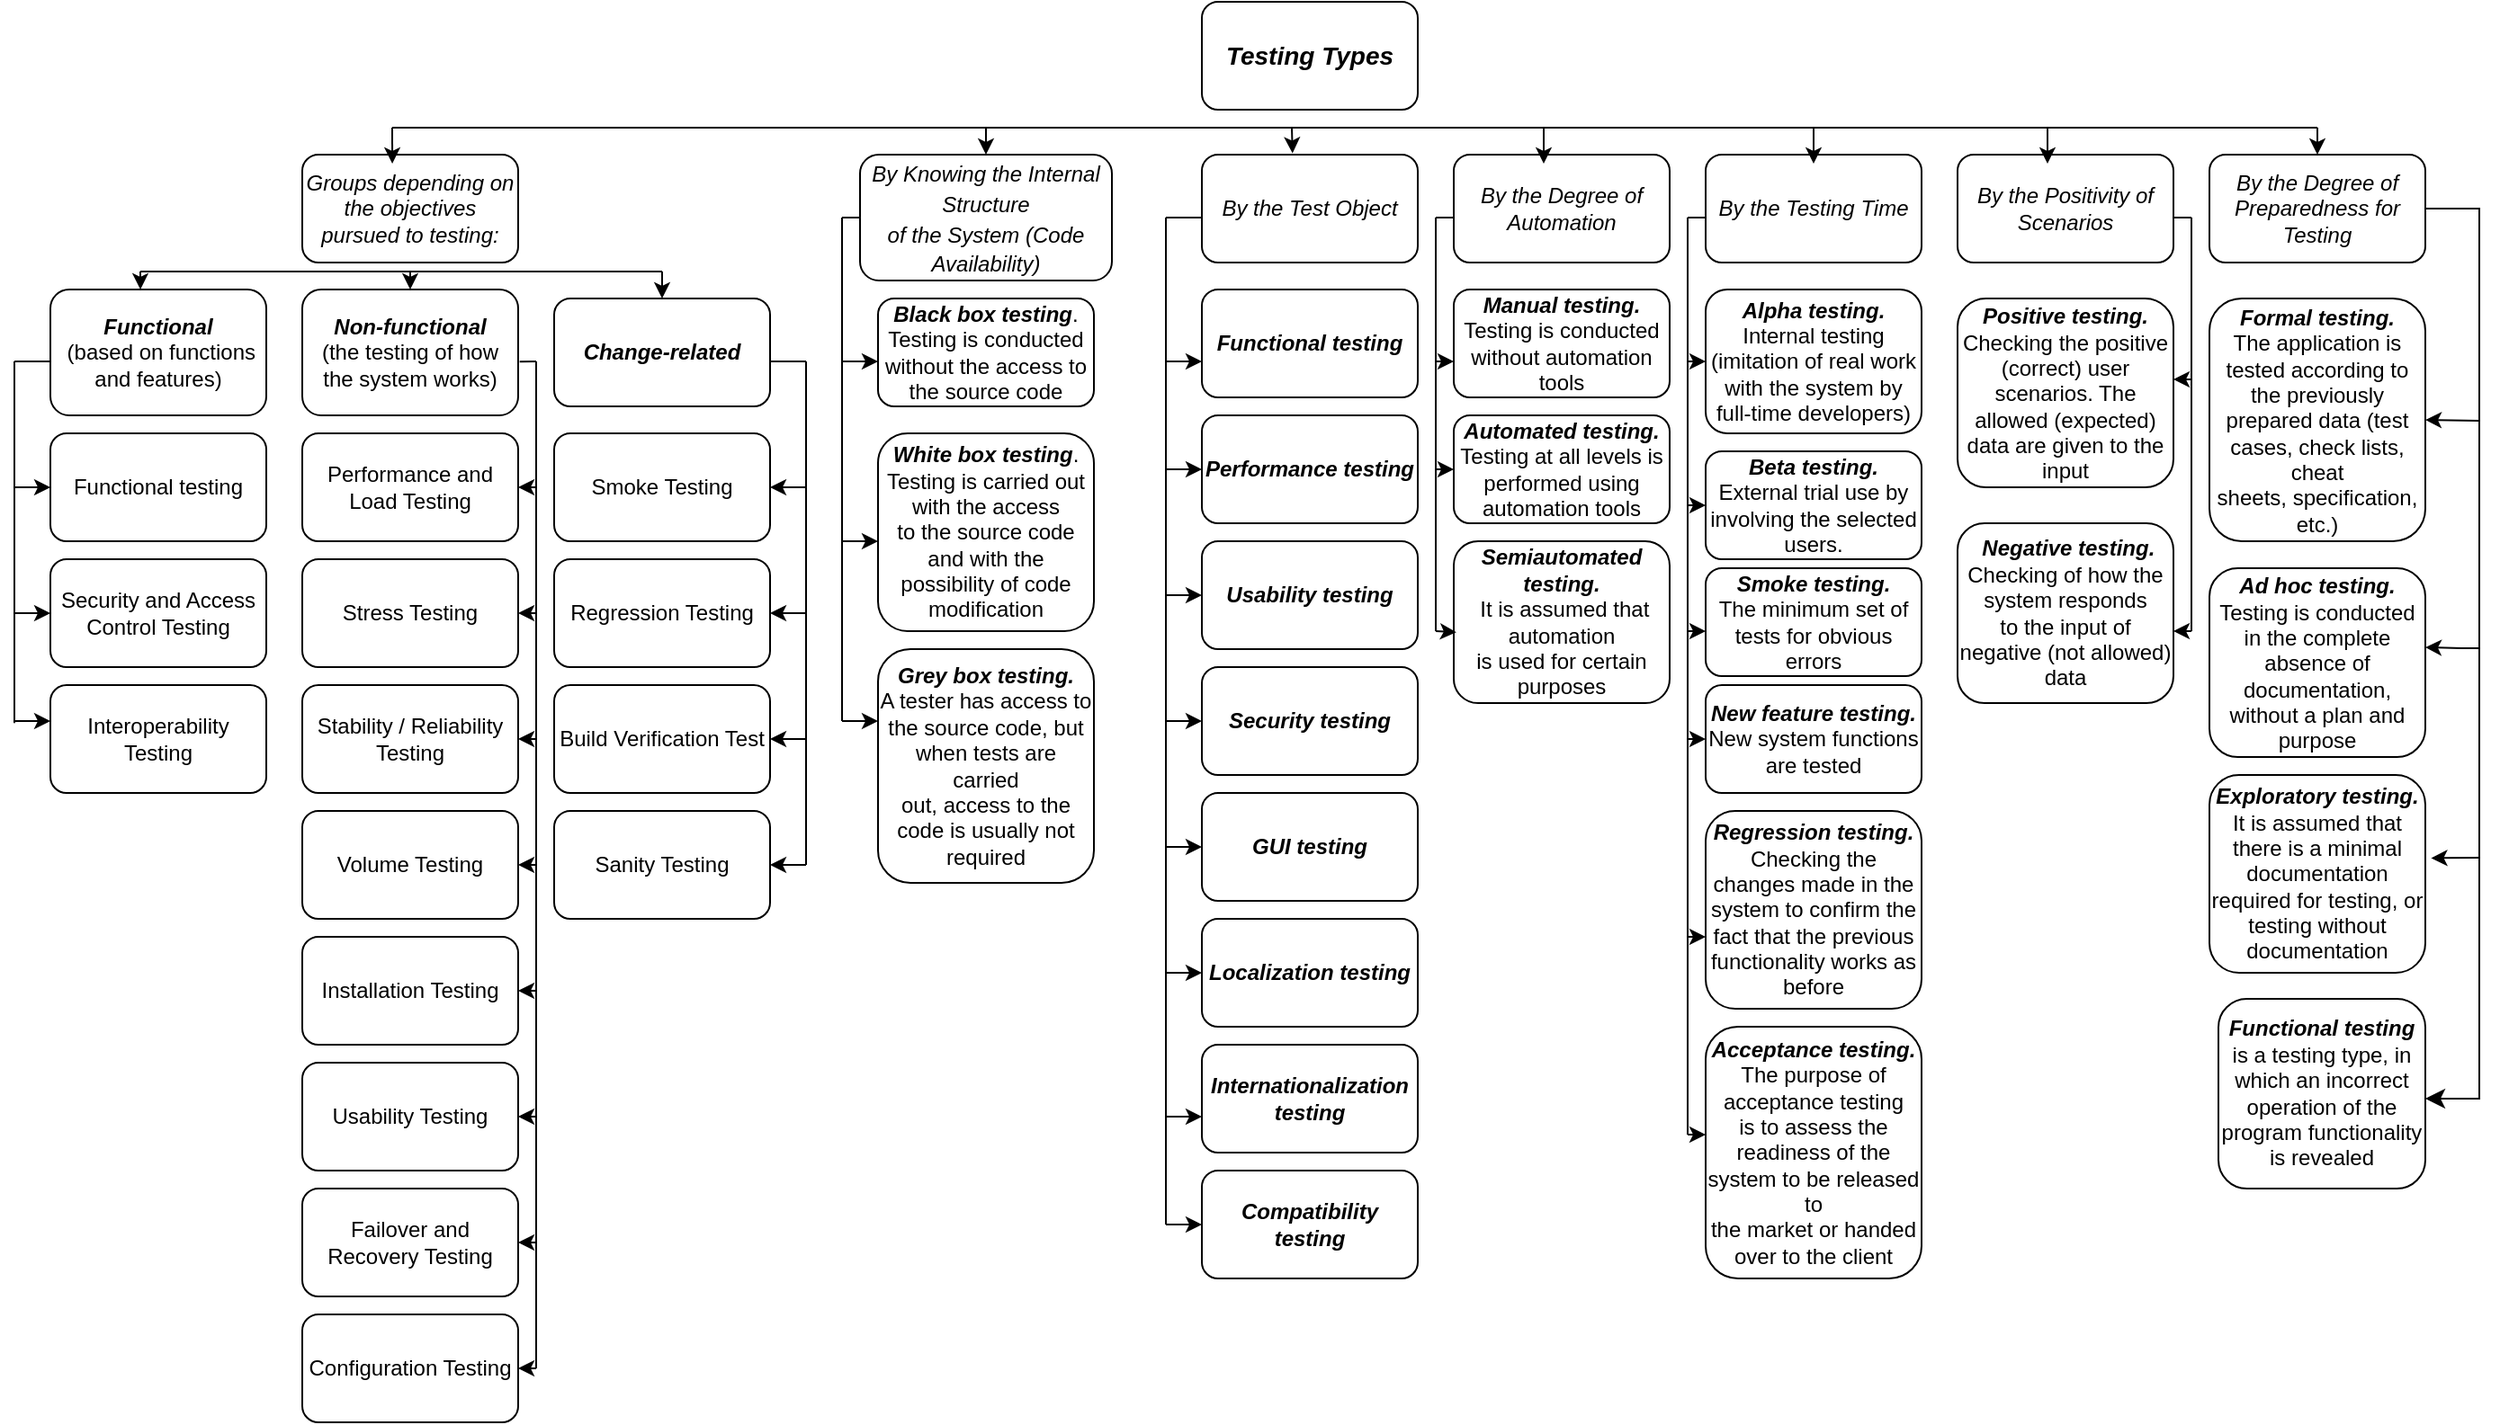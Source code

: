 <mxfile version="20.8.5" type="github"><diagram id="w0BGqSE6HDf3NLZn0e8R" name="Сторінка-1"><mxGraphModel dx="1235" dy="636" grid="1" gridSize="10" guides="1" tooltips="1" connect="1" arrows="1" fold="1" page="1" pageScale="1" pageWidth="827" pageHeight="1169" math="0" shadow="0"><root><mxCell id="0"/><mxCell id="1" parent="0"/><mxCell id="haRoXrQ0sM1ameP-LdN--1" value="&lt;b&gt;&lt;font style=&quot;font-size: 14px;&quot;&gt;&lt;i&gt;Testing Types&lt;/i&gt;&lt;/font&gt;&lt;/b&gt;" style="rounded=1;whiteSpace=wrap;html=1;" vertex="1" parent="1"><mxGeometry x="670" width="120" height="60" as="geometry"/></mxCell><mxCell id="haRoXrQ0sM1ameP-LdN--2" value="&lt;b&gt;&lt;i&gt;&amp;nbsp; &amp;nbsp; &amp;nbsp;Functional&amp;nbsp; &amp;nbsp; &amp;nbsp; &amp;nbsp;&lt;/i&gt;&lt;/b&gt;(based on functions and features)" style="rounded=1;whiteSpace=wrap;html=1;" vertex="1" parent="1"><mxGeometry x="30" y="160" width="120" height="70" as="geometry"/></mxCell><mxCell id="haRoXrQ0sM1ameP-LdN--3" value="&lt;b&gt;&lt;i&gt;Non-functional&lt;/i&gt;&lt;/b&gt;&lt;br&gt;(the testing of how the system works)&lt;b&gt;&lt;br&gt;&lt;/b&gt;" style="rounded=1;whiteSpace=wrap;html=1;" vertex="1" parent="1"><mxGeometry x="170" y="160" width="120" height="70" as="geometry"/></mxCell><mxCell id="haRoXrQ0sM1ameP-LdN--4" value="&lt;b&gt;&lt;i&gt;Change-related&lt;/i&gt;&lt;/b&gt;" style="rounded=1;whiteSpace=wrap;html=1;" vertex="1" parent="1"><mxGeometry x="310" y="165" width="120" height="60" as="geometry"/></mxCell><mxCell id="haRoXrQ0sM1ameP-LdN--5" value="Functional testing" style="rounded=1;whiteSpace=wrap;html=1;" vertex="1" parent="1"><mxGeometry x="30" y="240" width="120" height="60" as="geometry"/></mxCell><mxCell id="haRoXrQ0sM1ameP-LdN--6" value="Security and Access Control Testing" style="rounded=1;whiteSpace=wrap;html=1;" vertex="1" parent="1"><mxGeometry x="30" y="310" width="120" height="60" as="geometry"/></mxCell><mxCell id="haRoXrQ0sM1ameP-LdN--7" value="Interoperability Testing" style="rounded=1;whiteSpace=wrap;html=1;" vertex="1" parent="1"><mxGeometry x="30" y="380" width="120" height="60" as="geometry"/></mxCell><mxCell id="haRoXrQ0sM1ameP-LdN--8" value="Performance and Load Testing" style="rounded=1;whiteSpace=wrap;html=1;" vertex="1" parent="1"><mxGeometry x="170" y="240" width="120" height="60" as="geometry"/></mxCell><mxCell id="haRoXrQ0sM1ameP-LdN--9" value="Stability / Reliability Testing" style="rounded=1;whiteSpace=wrap;html=1;" vertex="1" parent="1"><mxGeometry x="170" y="380" width="120" height="60" as="geometry"/></mxCell><mxCell id="haRoXrQ0sM1ameP-LdN--10" value="Stress Testing" style="rounded=1;whiteSpace=wrap;html=1;" vertex="1" parent="1"><mxGeometry x="170" y="310" width="120" height="60" as="geometry"/></mxCell><mxCell id="haRoXrQ0sM1ameP-LdN--11" value="Volume Testing" style="rounded=1;whiteSpace=wrap;html=1;" vertex="1" parent="1"><mxGeometry x="170" y="450" width="120" height="60" as="geometry"/></mxCell><mxCell id="haRoXrQ0sM1ameP-LdN--12" value="Installation Testing" style="rounded=1;whiteSpace=wrap;html=1;" vertex="1" parent="1"><mxGeometry x="170" y="520" width="120" height="60" as="geometry"/></mxCell><mxCell id="haRoXrQ0sM1ameP-LdN--13" value="Usability Testing" style="rounded=1;whiteSpace=wrap;html=1;" vertex="1" parent="1"><mxGeometry x="170" y="590" width="120" height="60" as="geometry"/></mxCell><mxCell id="haRoXrQ0sM1ameP-LdN--14" value="Failover and Recovery Testing" style="rounded=1;whiteSpace=wrap;html=1;" vertex="1" parent="1"><mxGeometry x="170" y="660" width="120" height="60" as="geometry"/></mxCell><mxCell id="haRoXrQ0sM1ameP-LdN--15" value="Configuration Testing" style="rounded=1;whiteSpace=wrap;html=1;" vertex="1" parent="1"><mxGeometry x="170" y="730" width="120" height="60" as="geometry"/></mxCell><mxCell id="haRoXrQ0sM1ameP-LdN--16" value="&lt;i&gt;Groups depending on the objectives pursued to testing:&lt;/i&gt;" style="rounded=1;whiteSpace=wrap;html=1;" vertex="1" parent="1"><mxGeometry x="170" y="85" width="120" height="60" as="geometry"/></mxCell><mxCell id="haRoXrQ0sM1ameP-LdN--107" style="edgeStyle=orthogonalEdgeStyle;rounded=0;orthogonalLoop=1;jettySize=auto;html=1;entryX=1;entryY=0.5;entryDx=0;entryDy=0;fontSize=12;" edge="1" parent="1" target="haRoXrQ0sM1ameP-LdN--8"><mxGeometry relative="1" as="geometry"><mxPoint x="290" y="270" as="sourcePoint"/></mxGeometry></mxCell><mxCell id="haRoXrQ0sM1ameP-LdN--17" value="Smoke Testing" style="rounded=1;whiteSpace=wrap;html=1;" vertex="1" parent="1"><mxGeometry x="310" y="240" width="120" height="60" as="geometry"/></mxCell><mxCell id="haRoXrQ0sM1ameP-LdN--18" value="Regression Testing" style="rounded=1;whiteSpace=wrap;html=1;" vertex="1" parent="1"><mxGeometry x="310" y="310" width="120" height="60" as="geometry"/></mxCell><mxCell id="haRoXrQ0sM1ameP-LdN--19" value="Build Verification Test" style="rounded=1;whiteSpace=wrap;html=1;" vertex="1" parent="1"><mxGeometry x="310" y="380" width="120" height="60" as="geometry"/></mxCell><mxCell id="haRoXrQ0sM1ameP-LdN--20" value="Sanity Testing" style="rounded=1;whiteSpace=wrap;html=1;" vertex="1" parent="1"><mxGeometry x="310" y="450" width="120" height="60" as="geometry"/></mxCell><mxCell id="haRoXrQ0sM1ameP-LdN--21" value="&lt;font style=&quot;font-size: 12px;&quot;&gt;&lt;i&gt;By Knowing the Internal Structure&lt;br&gt;of the System (Code Availability)&lt;/i&gt;&lt;/font&gt;" style="rounded=1;whiteSpace=wrap;html=1;fontSize=14;" vertex="1" parent="1"><mxGeometry x="480" y="85" width="140" height="70" as="geometry"/></mxCell><mxCell id="haRoXrQ0sM1ameP-LdN--22" value="&lt;b&gt;&lt;i&gt;Black box testing&lt;/i&gt;&lt;/b&gt;. Testing is conducted without the access to the source code" style="rounded=1;whiteSpace=wrap;html=1;fontSize=12;" vertex="1" parent="1"><mxGeometry x="490" y="165" width="120" height="60" as="geometry"/></mxCell><mxCell id="haRoXrQ0sM1ameP-LdN--23" value="&lt;b&gt;&lt;i&gt;White box testing&lt;/i&gt;&lt;/b&gt;. Testing is carried out with the access&lt;br&gt;to the source code and with the possibility of code modification" style="rounded=1;whiteSpace=wrap;html=1;fontSize=12;" vertex="1" parent="1"><mxGeometry x="490" y="240" width="120" height="110" as="geometry"/></mxCell><mxCell id="haRoXrQ0sM1ameP-LdN--24" value="&lt;b&gt;&lt;i&gt;Grey box testing.&lt;br&gt;&lt;/i&gt;&lt;/b&gt;A tester has access to the source code, but when tests are carried&lt;br/&gt;out, access to the code is usually not required&lt;b&gt;&lt;i&gt;&lt;br&gt;&lt;/i&gt;&lt;/b&gt;" style="rounded=1;whiteSpace=wrap;html=1;fontSize=12;" vertex="1" parent="1"><mxGeometry x="490" y="360" width="120" height="130" as="geometry"/></mxCell><mxCell id="haRoXrQ0sM1ameP-LdN--25" value="&lt;i&gt;By the Test Object&lt;/i&gt;" style="rounded=1;whiteSpace=wrap;html=1;fontSize=12;" vertex="1" parent="1"><mxGeometry x="670" y="85" width="120" height="60" as="geometry"/></mxCell><mxCell id="haRoXrQ0sM1ameP-LdN--26" value="&lt;b&gt;&lt;i&gt;Usability testing&lt;/i&gt;&lt;/b&gt;" style="rounded=1;whiteSpace=wrap;html=1;fontSize=12;" vertex="1" parent="1"><mxGeometry x="670" y="300" width="120" height="60" as="geometry"/></mxCell><mxCell id="haRoXrQ0sM1ameP-LdN--27" value="&lt;b&gt;&lt;i&gt;Performance testing&lt;/i&gt;&lt;/b&gt;" style="rounded=1;whiteSpace=wrap;html=1;fontSize=12;" vertex="1" parent="1"><mxGeometry x="670" y="230" width="120" height="60" as="geometry"/></mxCell><mxCell id="haRoXrQ0sM1ameP-LdN--28" value="&lt;b&gt;&lt;i&gt;Functional testing&lt;/i&gt;&lt;/b&gt;" style="rounded=1;whiteSpace=wrap;html=1;fontSize=12;" vertex="1" parent="1"><mxGeometry x="670" y="160" width="120" height="60" as="geometry"/></mxCell><mxCell id="haRoXrQ0sM1ameP-LdN--29" value="&lt;b&gt;&lt;i&gt;Security testing&lt;/i&gt;&lt;/b&gt;" style="rounded=1;whiteSpace=wrap;html=1;fontSize=12;" vertex="1" parent="1"><mxGeometry x="670" y="370" width="120" height="60" as="geometry"/></mxCell><mxCell id="haRoXrQ0sM1ameP-LdN--30" value="&lt;b&gt;&lt;i&gt;GUI testing&lt;/i&gt;&lt;/b&gt;" style="rounded=1;whiteSpace=wrap;html=1;fontSize=12;" vertex="1" parent="1"><mxGeometry x="670" y="440" width="120" height="60" as="geometry"/></mxCell><mxCell id="haRoXrQ0sM1ameP-LdN--31" value="&lt;b&gt;&lt;i&gt;Manual testing.&lt;/i&gt;&lt;/b&gt;&lt;br&gt;Testing is conducted without automation tools" style="rounded=1;whiteSpace=wrap;html=1;fontSize=12;" vertex="1" parent="1"><mxGeometry x="810" y="160" width="120" height="60" as="geometry"/></mxCell><mxCell id="haRoXrQ0sM1ameP-LdN--32" value="&lt;i&gt;By the Degree of Automation&lt;/i&gt;" style="rounded=1;whiteSpace=wrap;html=1;fontSize=12;" vertex="1" parent="1"><mxGeometry x="810" y="85" width="120" height="60" as="geometry"/></mxCell><mxCell id="haRoXrQ0sM1ameP-LdN--33" value="&lt;b&gt;&lt;i&gt;Compatibility testing&lt;/i&gt;&lt;/b&gt;" style="rounded=1;whiteSpace=wrap;html=1;fontSize=12;" vertex="1" parent="1"><mxGeometry x="670" y="650" width="120" height="60" as="geometry"/></mxCell><mxCell id="haRoXrQ0sM1ameP-LdN--34" value="&lt;b&gt;&lt;i&gt;Internationalization testing&lt;/i&gt;&lt;/b&gt;" style="rounded=1;whiteSpace=wrap;html=1;fontSize=12;" vertex="1" parent="1"><mxGeometry x="670" y="580" width="120" height="60" as="geometry"/></mxCell><mxCell id="haRoXrQ0sM1ameP-LdN--35" value="&lt;b&gt;&lt;i&gt;Localization testing&lt;/i&gt;&lt;/b&gt;" style="rounded=1;whiteSpace=wrap;html=1;fontSize=12;" vertex="1" parent="1"><mxGeometry x="670" y="510" width="120" height="60" as="geometry"/></mxCell><mxCell id="haRoXrQ0sM1ameP-LdN--36" value="&lt;b&gt;&lt;i&gt;Semiautomated testing.&lt;br&gt;&lt;/i&gt;&lt;/b&gt;&amp;nbsp;It is assumed that automation&lt;br/&gt;is used for certain purposes&lt;b&gt;&lt;i&gt;&lt;br&gt;&lt;/i&gt;&lt;/b&gt;" style="rounded=1;whiteSpace=wrap;html=1;fontSize=12;" vertex="1" parent="1"><mxGeometry x="810" y="300" width="120" height="90" as="geometry"/></mxCell><mxCell id="haRoXrQ0sM1ameP-LdN--37" value="&lt;b&gt;&lt;i&gt;Automated testing.&lt;br&gt;&lt;/i&gt;&lt;/b&gt;Testing at all levels is performed using automation tools&lt;b&gt;&lt;i&gt;&lt;br&gt;&lt;/i&gt;&lt;/b&gt;" style="rounded=1;whiteSpace=wrap;html=1;fontSize=12;" vertex="1" parent="1"><mxGeometry x="810" y="230" width="120" height="60" as="geometry"/></mxCell><mxCell id="haRoXrQ0sM1ameP-LdN--38" value="&lt;b&gt;&lt;i&gt;New feature testing.&lt;/i&gt;&lt;/b&gt; New system functions are tested" style="rounded=1;whiteSpace=wrap;html=1;fontSize=12;" vertex="1" parent="1"><mxGeometry x="950" y="380" width="120" height="60" as="geometry"/></mxCell><mxCell id="haRoXrQ0sM1ameP-LdN--75" value="" style="edgeStyle=orthogonalEdgeStyle;rounded=0;orthogonalLoop=1;jettySize=auto;html=1;fontSize=12;entryX=0.42;entryY=-0.013;entryDx=0;entryDy=0;entryPerimeter=0;" edge="1" parent="1" target="haRoXrQ0sM1ameP-LdN--25"><mxGeometry relative="1" as="geometry"><mxPoint x="720" y="70" as="sourcePoint"/></mxGeometry></mxCell><mxCell id="haRoXrQ0sM1ameP-LdN--39" value="&lt;b&gt;&lt;i&gt;Smoke testing. &lt;/i&gt;&lt;/b&gt;&lt;br&gt;The minimum set of tests for obvious errors" style="rounded=1;whiteSpace=wrap;html=1;fontSize=12;" vertex="1" parent="1"><mxGeometry x="950" y="315" width="120" height="60" as="geometry"/></mxCell><mxCell id="haRoXrQ0sM1ameP-LdN--40" value="&lt;b&gt;&lt;i&gt;Beta testing. &lt;/i&gt;&lt;/b&gt;&lt;br&gt;External trial use by involving the selected users." style="rounded=1;whiteSpace=wrap;html=1;fontSize=12;" vertex="1" parent="1"><mxGeometry x="950" y="250" width="120" height="60" as="geometry"/></mxCell><mxCell id="haRoXrQ0sM1ameP-LdN--41" value="&lt;b&gt;&lt;i&gt;Alpha testing. &lt;/i&gt;&lt;/b&gt;&lt;br&gt;Internal testing (imitation of real work&lt;br&gt;with the system by full-time developers)" style="rounded=1;whiteSpace=wrap;html=1;fontSize=12;" vertex="1" parent="1"><mxGeometry x="950" y="160" width="120" height="80" as="geometry"/></mxCell><mxCell id="haRoXrQ0sM1ameP-LdN--42" value="&lt;i&gt;By the Testing Time&lt;/i&gt;" style="rounded=1;whiteSpace=wrap;html=1;fontSize=12;" vertex="1" parent="1"><mxGeometry x="950" y="85" width="120" height="60" as="geometry"/></mxCell><mxCell id="haRoXrQ0sM1ameP-LdN--43" value="&amp;nbsp;&lt;b&gt;&lt;i&gt;Negative testing.&lt;/i&gt;&lt;/b&gt; Checking of how the system responds&lt;br&gt;to the input of negative (not allowed) data" style="rounded=1;whiteSpace=wrap;html=1;fontSize=12;" vertex="1" parent="1"><mxGeometry x="1090" y="290" width="120" height="100" as="geometry"/></mxCell><mxCell id="haRoXrQ0sM1ameP-LdN--44" value="&lt;b&gt;&lt;i&gt;Positive testing. &lt;/i&gt;&lt;/b&gt;Checking the positive (correct) user scenarios. The allowed (expected) data are given to the input" style="rounded=1;whiteSpace=wrap;html=1;fontSize=12;" vertex="1" parent="1"><mxGeometry x="1090" y="165" width="120" height="105" as="geometry"/></mxCell><mxCell id="haRoXrQ0sM1ameP-LdN--45" value="&lt;i&gt;By the Positivity of Scenarios&lt;/i&gt;" style="rounded=1;whiteSpace=wrap;html=1;fontSize=12;" vertex="1" parent="1"><mxGeometry x="1090" y="85" width="120" height="60" as="geometry"/></mxCell><mxCell id="haRoXrQ0sM1ameP-LdN--46" value="&lt;b&gt;&lt;i&gt;Acceptance testing.&lt;/i&gt;&lt;/b&gt; The purpose of acceptance testing&lt;br&gt;is to assess the readiness of the system to be released to&lt;br&gt;the market or handed over to the client" style="rounded=1;whiteSpace=wrap;html=1;fontSize=12;" vertex="1" parent="1"><mxGeometry x="950" y="570" width="120" height="140" as="geometry"/></mxCell><mxCell id="haRoXrQ0sM1ameP-LdN--47" value="&lt;b&gt;&lt;i&gt;Regression testing.&lt;/i&gt;&lt;/b&gt; Checking the changes made in the&lt;br&gt;system to confirm the fact that the previous functionality works as before" style="rounded=1;whiteSpace=wrap;html=1;fontSize=12;" vertex="1" parent="1"><mxGeometry x="950" y="450" width="120" height="110" as="geometry"/></mxCell><mxCell id="haRoXrQ0sM1ameP-LdN--50" value="&lt;b&gt;&lt;i&gt;Functional testing &lt;/i&gt;&lt;/b&gt;&lt;br&gt;is a testing type, in which an incorrect&lt;br&gt;operation of the program functionality is revealed" style="rounded=1;whiteSpace=wrap;html=1;fontSize=12;" vertex="1" parent="1"><mxGeometry x="1235" y="554.5" width="115" height="105.5" as="geometry"/></mxCell><mxCell id="haRoXrQ0sM1ameP-LdN--51" value="&lt;b&gt;&lt;i&gt;Exploratory testing.&lt;/i&gt;&lt;/b&gt; &lt;br&gt;It is assumed that there is a minimal documentation required for testing, or testing without documentation" style="rounded=1;whiteSpace=wrap;html=1;fontSize=12;" vertex="1" parent="1"><mxGeometry x="1230" y="430" width="120" height="110" as="geometry"/></mxCell><mxCell id="haRoXrQ0sM1ameP-LdN--52" value="&lt;b style=&quot;font-style: italic;&quot;&gt;Ad hoc testing. &lt;/b&gt;Testing is conducted in the complete absence of documentation, without a plan and purpose" style="rounded=1;whiteSpace=wrap;html=1;fontSize=12;" vertex="1" parent="1"><mxGeometry x="1230" y="315" width="120" height="105" as="geometry"/></mxCell><mxCell id="haRoXrQ0sM1ameP-LdN--53" value="&lt;b&gt;&lt;i&gt;Formal testing. &lt;/i&gt;&lt;/b&gt;&lt;br&gt;The application is tested according to&lt;br&gt;the previously prepared data (test cases, check lists, сheat&lt;br&gt;sheets, specification, etc.)" style="rounded=1;whiteSpace=wrap;html=1;fontSize=12;" vertex="1" parent="1"><mxGeometry x="1230" y="165" width="120" height="135" as="geometry"/></mxCell><mxCell id="haRoXrQ0sM1ameP-LdN--54" value="&lt;i&gt;By the Degree of Preparedness for Testing&lt;/i&gt;" style="rounded=1;whiteSpace=wrap;html=1;fontSize=12;" vertex="1" parent="1"><mxGeometry x="1230" y="85" width="120" height="60" as="geometry"/></mxCell><mxCell id="haRoXrQ0sM1ameP-LdN--56" value="" style="endArrow=none;html=1;rounded=0;fontSize=12;" edge="1" parent="1"><mxGeometry relative="1" as="geometry"><mxPoint x="220" y="70" as="sourcePoint"/><mxPoint x="1290" y="70" as="targetPoint"/></mxGeometry></mxCell><mxCell id="haRoXrQ0sM1ameP-LdN--74" value="" style="edgeStyle=elbowEdgeStyle;elbow=vertical;endArrow=classic;html=1;curved=0;rounded=0;endSize=8;startSize=8;fontSize=12;exitX=1;exitY=0.5;exitDx=0;exitDy=0;entryX=1;entryY=0.526;entryDx=0;entryDy=0;entryPerimeter=0;" edge="1" parent="1" source="haRoXrQ0sM1ameP-LdN--54" target="haRoXrQ0sM1ameP-LdN--50"><mxGeometry width="50" height="50" relative="1" as="geometry"><mxPoint x="1370" y="110" as="sourcePoint"/><mxPoint x="1360" y="620" as="targetPoint"/><Array as="points"><mxPoint x="1380" y="340"/><mxPoint x="1390" y="410"/><mxPoint x="1400" y="110"/><mxPoint x="1390" y="110"/></Array></mxGeometry></mxCell><mxCell id="haRoXrQ0sM1ameP-LdN--77" value="" style="endArrow=classic;html=1;rounded=0;fontSize=12;entryX=1;entryY=0.5;entryDx=0;entryDy=0;" edge="1" parent="1" target="haRoXrQ0sM1ameP-LdN--53"><mxGeometry relative="1" as="geometry"><mxPoint x="1380" y="233" as="sourcePoint"/><mxPoint x="1430" y="320" as="targetPoint"/></mxGeometry></mxCell><mxCell id="haRoXrQ0sM1ameP-LdN--80" value="" style="endArrow=classic;html=1;rounded=0;fontSize=12;" edge="1" parent="1"><mxGeometry relative="1" as="geometry"><mxPoint x="1140" y="70" as="sourcePoint"/><mxPoint x="1140" y="90" as="targetPoint"/></mxGeometry></mxCell><mxCell id="haRoXrQ0sM1ameP-LdN--81" value="" style="endArrow=classic;html=1;rounded=0;fontSize=12;entryX=0.5;entryY=0;entryDx=0;entryDy=0;" edge="1" parent="1" target="haRoXrQ0sM1ameP-LdN--54"><mxGeometry relative="1" as="geometry"><mxPoint x="1290" y="70" as="sourcePoint"/><mxPoint x="1440" y="511.6" as="targetPoint"/></mxGeometry></mxCell><mxCell id="haRoXrQ0sM1ameP-LdN--82" value="" style="endArrow=classic;html=1;rounded=0;fontSize=12;entryX=1.027;entryY=0.42;entryDx=0;entryDy=0;entryPerimeter=0;" edge="1" parent="1" target="haRoXrQ0sM1ameP-LdN--51"><mxGeometry relative="1" as="geometry"><mxPoint x="1380" y="476" as="sourcePoint"/><mxPoint x="1380" y="262.5" as="targetPoint"/></mxGeometry></mxCell><mxCell id="haRoXrQ0sM1ameP-LdN--84" value="" style="endArrow=classic;html=1;rounded=0;fontSize=12;entryX=1;entryY=0.5;entryDx=0;entryDy=0;" edge="1" parent="1"><mxGeometry relative="1" as="geometry"><mxPoint x="1380" y="359.5" as="sourcePoint"/><mxPoint x="1350" y="359" as="targetPoint"/><Array as="points"><mxPoint x="1370" y="359.5"/></Array></mxGeometry></mxCell><mxCell id="haRoXrQ0sM1ameP-LdN--85" value="" style="endArrow=classic;html=1;rounded=0;fontSize=12;" edge="1" parent="1"><mxGeometry width="50" height="50" relative="1" as="geometry"><mxPoint x="1010" y="70" as="sourcePoint"/><mxPoint x="1010" y="90" as="targetPoint"/></mxGeometry></mxCell><mxCell id="haRoXrQ0sM1ameP-LdN--86" value="" style="endArrow=classic;html=1;rounded=0;fontSize=12;" edge="1" parent="1"><mxGeometry width="50" height="50" relative="1" as="geometry"><mxPoint x="860" y="70" as="sourcePoint"/><mxPoint x="860" y="90" as="targetPoint"/></mxGeometry></mxCell><mxCell id="haRoXrQ0sM1ameP-LdN--87" value="" style="endArrow=classic;html=1;rounded=0;fontSize=12;entryX=0.5;entryY=0;entryDx=0;entryDy=0;" edge="1" parent="1" target="haRoXrQ0sM1ameP-LdN--21"><mxGeometry width="50" height="50" relative="1" as="geometry"><mxPoint x="550" y="70" as="sourcePoint"/><mxPoint x="550" y="80" as="targetPoint"/></mxGeometry></mxCell><mxCell id="haRoXrQ0sM1ameP-LdN--88" value="" style="endArrow=classic;html=1;rounded=0;fontSize=12;entryX=0.417;entryY=0.083;entryDx=0;entryDy=0;entryPerimeter=0;" edge="1" parent="1" target="haRoXrQ0sM1ameP-LdN--16"><mxGeometry width="50" height="50" relative="1" as="geometry"><mxPoint x="220" y="70" as="sourcePoint"/><mxPoint x="560" y="210" as="targetPoint"/></mxGeometry></mxCell><mxCell id="haRoXrQ0sM1ameP-LdN--89" value="" style="endArrow=none;html=1;rounded=0;fontSize=12;" edge="1" parent="1"><mxGeometry width="50" height="50" relative="1" as="geometry"><mxPoint x="80" y="150" as="sourcePoint"/><mxPoint x="370" y="150" as="targetPoint"/></mxGeometry></mxCell><mxCell id="haRoXrQ0sM1ameP-LdN--90" value="" style="endArrow=classic;html=1;rounded=0;fontSize=12;entryX=0.5;entryY=0;entryDx=0;entryDy=0;" edge="1" parent="1" target="haRoXrQ0sM1ameP-LdN--4"><mxGeometry width="50" height="50" relative="1" as="geometry"><mxPoint x="370" y="150" as="sourcePoint"/><mxPoint x="560" y="210" as="targetPoint"/></mxGeometry></mxCell><mxCell id="haRoXrQ0sM1ameP-LdN--91" value="" style="endArrow=classic;html=1;rounded=0;fontSize=12;entryX=0.5;entryY=0;entryDx=0;entryDy=0;" edge="1" parent="1" target="haRoXrQ0sM1ameP-LdN--3"><mxGeometry width="50" height="50" relative="1" as="geometry"><mxPoint x="230" y="150" as="sourcePoint"/><mxPoint x="560" y="210" as="targetPoint"/></mxGeometry></mxCell><mxCell id="haRoXrQ0sM1ameP-LdN--92" value="" style="endArrow=classic;html=1;rounded=0;fontSize=12;entryX=0.417;entryY=0;entryDx=0;entryDy=0;entryPerimeter=0;" edge="1" parent="1" target="haRoXrQ0sM1ameP-LdN--2"><mxGeometry width="50" height="50" relative="1" as="geometry"><mxPoint x="80" y="150" as="sourcePoint"/><mxPoint x="560" y="210" as="targetPoint"/></mxGeometry></mxCell><mxCell id="haRoXrQ0sM1ameP-LdN--95" value="" style="endArrow=none;html=1;rounded=0;fontSize=12;" edge="1" parent="1"><mxGeometry width="50" height="50" relative="1" as="geometry"><mxPoint x="450" y="480" as="sourcePoint"/><mxPoint x="450" y="200" as="targetPoint"/></mxGeometry></mxCell><mxCell id="haRoXrQ0sM1ameP-LdN--99" value="" style="endArrow=classic;html=1;rounded=0;fontSize=12;entryX=1;entryY=0.5;entryDx=0;entryDy=0;" edge="1" parent="1" target="haRoXrQ0sM1ameP-LdN--17"><mxGeometry width="50" height="50" relative="1" as="geometry"><mxPoint x="450" y="270" as="sourcePoint"/><mxPoint x="560" y="210" as="targetPoint"/></mxGeometry></mxCell><mxCell id="haRoXrQ0sM1ameP-LdN--100" value="" style="endArrow=classic;html=1;rounded=0;fontSize=12;entryX=1;entryY=0.5;entryDx=0;entryDy=0;" edge="1" parent="1" target="haRoXrQ0sM1ameP-LdN--18"><mxGeometry width="50" height="50" relative="1" as="geometry"><mxPoint x="450" y="340" as="sourcePoint"/><mxPoint x="560" y="210" as="targetPoint"/></mxGeometry></mxCell><mxCell id="haRoXrQ0sM1ameP-LdN--101" value="" style="endArrow=classic;html=1;rounded=0;fontSize=12;entryX=1;entryY=0.5;entryDx=0;entryDy=0;" edge="1" parent="1" target="haRoXrQ0sM1ameP-LdN--19"><mxGeometry width="50" height="50" relative="1" as="geometry"><mxPoint x="450" y="410" as="sourcePoint"/><mxPoint x="560" y="210" as="targetPoint"/></mxGeometry></mxCell><mxCell id="haRoXrQ0sM1ameP-LdN--102" value="" style="endArrow=classic;html=1;rounded=0;fontSize=12;entryX=1;entryY=0.5;entryDx=0;entryDy=0;" edge="1" parent="1" target="haRoXrQ0sM1ameP-LdN--20"><mxGeometry width="50" height="50" relative="1" as="geometry"><mxPoint x="450" y="480" as="sourcePoint"/><mxPoint x="560" y="210" as="targetPoint"/></mxGeometry></mxCell><mxCell id="haRoXrQ0sM1ameP-LdN--103" value="" style="endArrow=none;html=1;rounded=0;fontSize=12;" edge="1" parent="1"><mxGeometry width="50" height="50" relative="1" as="geometry"><mxPoint x="430" y="200" as="sourcePoint"/><mxPoint x="450" y="200" as="targetPoint"/></mxGeometry></mxCell><mxCell id="haRoXrQ0sM1ameP-LdN--104" value="" style="endArrow=none;html=1;rounded=0;fontSize=12;" edge="1" parent="1"><mxGeometry width="50" height="50" relative="1" as="geometry"><mxPoint x="300" y="480" as="sourcePoint"/><mxPoint x="300" y="200" as="targetPoint"/></mxGeometry></mxCell><mxCell id="haRoXrQ0sM1ameP-LdN--105" value="" style="endArrow=none;html=1;rounded=0;fontSize=12;entryX=1.007;entryY=0.573;entryDx=0;entryDy=0;entryPerimeter=0;" edge="1" parent="1" target="haRoXrQ0sM1ameP-LdN--3"><mxGeometry width="50" height="50" relative="1" as="geometry"><mxPoint x="300" y="200" as="sourcePoint"/><mxPoint x="380" y="210" as="targetPoint"/></mxGeometry></mxCell><mxCell id="haRoXrQ0sM1ameP-LdN--111" value="" style="endArrow=classic;html=1;rounded=0;fontSize=12;entryX=1;entryY=0.5;entryDx=0;entryDy=0;" edge="1" parent="1" target="haRoXrQ0sM1ameP-LdN--8"><mxGeometry width="50" height="50" relative="1" as="geometry"><mxPoint x="300" y="270" as="sourcePoint"/><mxPoint x="380" y="210" as="targetPoint"/></mxGeometry></mxCell><mxCell id="haRoXrQ0sM1ameP-LdN--112" value="" style="endArrow=classic;html=1;rounded=0;fontSize=12;entryX=1;entryY=0.5;entryDx=0;entryDy=0;" edge="1" parent="1" target="haRoXrQ0sM1ameP-LdN--10"><mxGeometry width="50" height="50" relative="1" as="geometry"><mxPoint x="300" y="340" as="sourcePoint"/><mxPoint x="380" y="210" as="targetPoint"/></mxGeometry></mxCell><mxCell id="haRoXrQ0sM1ameP-LdN--113" value="" style="endArrow=classic;html=1;rounded=0;fontSize=12;entryX=1;entryY=0.5;entryDx=0;entryDy=0;" edge="1" parent="1" target="haRoXrQ0sM1ameP-LdN--11"><mxGeometry width="50" height="50" relative="1" as="geometry"><mxPoint x="300" y="480" as="sourcePoint"/><mxPoint x="380" y="400" as="targetPoint"/></mxGeometry></mxCell><mxCell id="haRoXrQ0sM1ameP-LdN--115" value="" style="endArrow=none;html=1;rounded=0;fontSize=12;" edge="1" parent="1"><mxGeometry width="50" height="50" relative="1" as="geometry"><mxPoint x="300" y="620" as="sourcePoint"/><mxPoint x="300" y="480" as="targetPoint"/></mxGeometry></mxCell><mxCell id="haRoXrQ0sM1ameP-LdN--116" value="" style="endArrow=classic;html=1;rounded=0;fontSize=12;entryX=1;entryY=0.5;entryDx=0;entryDy=0;" edge="1" parent="1" target="haRoXrQ0sM1ameP-LdN--12"><mxGeometry width="50" height="50" relative="1" as="geometry"><mxPoint x="300" y="550" as="sourcePoint"/><mxPoint x="380" y="500" as="targetPoint"/></mxGeometry></mxCell><mxCell id="haRoXrQ0sM1ameP-LdN--117" value="" style="endArrow=classic;html=1;rounded=0;fontSize=12;entryX=1;entryY=0.5;entryDx=0;entryDy=0;" edge="1" parent="1" target="haRoXrQ0sM1ameP-LdN--13"><mxGeometry width="50" height="50" relative="1" as="geometry"><mxPoint x="300" y="620" as="sourcePoint"/><mxPoint x="380" y="500" as="targetPoint"/></mxGeometry></mxCell><mxCell id="haRoXrQ0sM1ameP-LdN--118" value="" style="endArrow=classic;html=1;rounded=0;fontSize=12;entryX=1;entryY=0.5;entryDx=0;entryDy=0;" edge="1" parent="1" target="haRoXrQ0sM1ameP-LdN--9"><mxGeometry width="50" height="50" relative="1" as="geometry"><mxPoint x="300" y="410" as="sourcePoint"/><mxPoint x="380" y="400" as="targetPoint"/></mxGeometry></mxCell><mxCell id="haRoXrQ0sM1ameP-LdN--119" value="" style="endArrow=none;html=1;rounded=0;fontSize=12;" edge="1" parent="1"><mxGeometry width="50" height="50" relative="1" as="geometry"><mxPoint x="10" y="401.143" as="sourcePoint"/><mxPoint x="10" y="200" as="targetPoint"/></mxGeometry></mxCell><mxCell id="haRoXrQ0sM1ameP-LdN--120" value="" style="endArrow=none;html=1;rounded=0;fontSize=12;" edge="1" parent="1"><mxGeometry width="50" height="50" relative="1" as="geometry"><mxPoint x="30" y="200" as="sourcePoint"/><mxPoint x="10" y="200" as="targetPoint"/></mxGeometry></mxCell><mxCell id="haRoXrQ0sM1ameP-LdN--121" value="" style="endArrow=classic;html=1;rounded=0;fontSize=12;entryX=0;entryY=0.5;entryDx=0;entryDy=0;" edge="1" parent="1" target="haRoXrQ0sM1ameP-LdN--5"><mxGeometry width="50" height="50" relative="1" as="geometry"><mxPoint x="10" y="270" as="sourcePoint"/><mxPoint x="240" y="260" as="targetPoint"/></mxGeometry></mxCell><mxCell id="haRoXrQ0sM1ameP-LdN--122" value="" style="endArrow=classic;html=1;rounded=0;fontSize=12;entryX=0;entryY=0.5;entryDx=0;entryDy=0;" edge="1" parent="1" target="haRoXrQ0sM1ameP-LdN--6"><mxGeometry width="50" height="50" relative="1" as="geometry"><mxPoint x="10" y="340" as="sourcePoint"/><mxPoint x="240" y="260" as="targetPoint"/></mxGeometry></mxCell><mxCell id="haRoXrQ0sM1ameP-LdN--123" value="" style="endArrow=classic;html=1;rounded=0;fontSize=12;" edge="1" parent="1"><mxGeometry width="50" height="50" relative="1" as="geometry"><mxPoint x="10" y="400" as="sourcePoint"/><mxPoint x="30" y="400" as="targetPoint"/></mxGeometry></mxCell><mxCell id="haRoXrQ0sM1ameP-LdN--124" value="" style="endArrow=none;html=1;rounded=0;fontSize=12;" edge="1" parent="1"><mxGeometry width="50" height="50" relative="1" as="geometry"><mxPoint x="300" y="760" as="sourcePoint"/><mxPoint x="300" y="620" as="targetPoint"/></mxGeometry></mxCell><mxCell id="haRoXrQ0sM1ameP-LdN--125" value="" style="endArrow=classic;html=1;rounded=0;fontSize=12;entryX=1;entryY=0.5;entryDx=0;entryDy=0;" edge="1" parent="1" target="haRoXrQ0sM1ameP-LdN--14"><mxGeometry width="50" height="50" relative="1" as="geometry"><mxPoint x="300" y="690" as="sourcePoint"/><mxPoint x="230" y="610" as="targetPoint"/></mxGeometry></mxCell><mxCell id="haRoXrQ0sM1ameP-LdN--126" value="" style="endArrow=classic;html=1;rounded=0;fontSize=12;entryX=1;entryY=0.5;entryDx=0;entryDy=0;" edge="1" parent="1" target="haRoXrQ0sM1ameP-LdN--15"><mxGeometry width="50" height="50" relative="1" as="geometry"><mxPoint x="300" y="760" as="sourcePoint"/><mxPoint x="230" y="610" as="targetPoint"/></mxGeometry></mxCell><mxCell id="haRoXrQ0sM1ameP-LdN--127" value="" style="endArrow=none;html=1;rounded=0;fontSize=12;" edge="1" parent="1"><mxGeometry width="50" height="50" relative="1" as="geometry"><mxPoint x="470" y="400" as="sourcePoint"/><mxPoint x="470" y="120" as="targetPoint"/></mxGeometry></mxCell><mxCell id="haRoXrQ0sM1ameP-LdN--128" value="" style="endArrow=none;html=1;rounded=0;fontSize=12;exitX=0;exitY=0.5;exitDx=0;exitDy=0;" edge="1" parent="1" source="haRoXrQ0sM1ameP-LdN--21"><mxGeometry width="50" height="50" relative="1" as="geometry"><mxPoint x="650" y="250" as="sourcePoint"/><mxPoint x="470" y="120" as="targetPoint"/></mxGeometry></mxCell><mxCell id="haRoXrQ0sM1ameP-LdN--129" value="" style="endArrow=classic;html=1;rounded=0;fontSize=12;" edge="1" parent="1"><mxGeometry width="50" height="50" relative="1" as="geometry"><mxPoint x="470" y="200" as="sourcePoint"/><mxPoint x="490" y="200" as="targetPoint"/></mxGeometry></mxCell><mxCell id="haRoXrQ0sM1ameP-LdN--130" value="" style="endArrow=classic;html=1;rounded=0;fontSize=12;" edge="1" parent="1"><mxGeometry width="50" height="50" relative="1" as="geometry"><mxPoint x="470" y="300" as="sourcePoint"/><mxPoint x="490" y="300" as="targetPoint"/></mxGeometry></mxCell><mxCell id="haRoXrQ0sM1ameP-LdN--131" value="" style="endArrow=classic;html=1;rounded=0;fontSize=12;" edge="1" parent="1"><mxGeometry width="50" height="50" relative="1" as="geometry"><mxPoint x="470" y="400" as="sourcePoint"/><mxPoint x="490" y="400" as="targetPoint"/></mxGeometry></mxCell><mxCell id="haRoXrQ0sM1ameP-LdN--133" value="" style="endArrow=none;html=1;rounded=0;fontSize=12;" edge="1" parent="1"><mxGeometry width="50" height="50" relative="1" as="geometry"><mxPoint x="650" y="680" as="sourcePoint"/><mxPoint x="650" y="120" as="targetPoint"/></mxGeometry></mxCell><mxCell id="haRoXrQ0sM1ameP-LdN--134" value="" style="endArrow=classic;html=1;rounded=0;fontSize=12;" edge="1" parent="1" target="haRoXrQ0sM1ameP-LdN--33"><mxGeometry width="50" height="50" relative="1" as="geometry"><mxPoint x="650" y="680" as="sourcePoint"/><mxPoint x="700" y="610" as="targetPoint"/></mxGeometry></mxCell><mxCell id="haRoXrQ0sM1ameP-LdN--135" value="" style="endArrow=classic;html=1;rounded=0;fontSize=12;" edge="1" parent="1"><mxGeometry width="50" height="50" relative="1" as="geometry"><mxPoint x="650" y="620" as="sourcePoint"/><mxPoint x="670" y="620" as="targetPoint"/></mxGeometry></mxCell><mxCell id="haRoXrQ0sM1ameP-LdN--136" value="" style="endArrow=classic;html=1;rounded=0;fontSize=12;" edge="1" parent="1" target="haRoXrQ0sM1ameP-LdN--35"><mxGeometry width="50" height="50" relative="1" as="geometry"><mxPoint x="650" y="540" as="sourcePoint"/><mxPoint x="700" y="610" as="targetPoint"/></mxGeometry></mxCell><mxCell id="haRoXrQ0sM1ameP-LdN--137" value="" style="endArrow=classic;html=1;rounded=0;fontSize=12;entryX=0;entryY=0.5;entryDx=0;entryDy=0;" edge="1" parent="1" target="haRoXrQ0sM1ameP-LdN--30"><mxGeometry width="50" height="50" relative="1" as="geometry"><mxPoint x="650" y="470" as="sourcePoint"/><mxPoint x="700" y="610" as="targetPoint"/></mxGeometry></mxCell><mxCell id="haRoXrQ0sM1ameP-LdN--138" value="" style="endArrow=classic;html=1;rounded=0;fontSize=12;" edge="1" parent="1"><mxGeometry width="50" height="50" relative="1" as="geometry"><mxPoint x="650" y="400" as="sourcePoint"/><mxPoint x="670" y="400" as="targetPoint"/></mxGeometry></mxCell><mxCell id="haRoXrQ0sM1ameP-LdN--139" value="" style="endArrow=classic;html=1;rounded=0;fontSize=12;" edge="1" parent="1" target="haRoXrQ0sM1ameP-LdN--26"><mxGeometry width="50" height="50" relative="1" as="geometry"><mxPoint x="650" y="330" as="sourcePoint"/><mxPoint x="700" y="270" as="targetPoint"/></mxGeometry></mxCell><mxCell id="haRoXrQ0sM1ameP-LdN--140" value="" style="endArrow=classic;html=1;rounded=0;fontSize=12;entryX=0;entryY=0.5;entryDx=0;entryDy=0;" edge="1" parent="1" target="haRoXrQ0sM1ameP-LdN--27"><mxGeometry width="50" height="50" relative="1" as="geometry"><mxPoint x="650" y="260" as="sourcePoint"/><mxPoint x="700" y="200" as="targetPoint"/></mxGeometry></mxCell><mxCell id="haRoXrQ0sM1ameP-LdN--141" value="" style="endArrow=classic;html=1;rounded=0;fontSize=12;" edge="1" parent="1"><mxGeometry width="50" height="50" relative="1" as="geometry"><mxPoint x="650" y="200" as="sourcePoint"/><mxPoint x="670" y="200" as="targetPoint"/></mxGeometry></mxCell><mxCell id="haRoXrQ0sM1ameP-LdN--142" value="" style="endArrow=none;html=1;rounded=0;fontSize=12;" edge="1" parent="1"><mxGeometry width="50" height="50" relative="1" as="geometry"><mxPoint x="650" y="120" as="sourcePoint"/><mxPoint x="670" y="120" as="targetPoint"/></mxGeometry></mxCell><mxCell id="haRoXrQ0sM1ameP-LdN--143" value="" style="endArrow=none;html=1;rounded=0;fontSize=12;" edge="1" parent="1"><mxGeometry width="50" height="50" relative="1" as="geometry"><mxPoint x="1220" y="350" as="sourcePoint"/><mxPoint x="1220" y="120" as="targetPoint"/></mxGeometry></mxCell><mxCell id="haRoXrQ0sM1ameP-LdN--144" value="" style="endArrow=classic;html=1;rounded=0;fontSize=12;" edge="1" parent="1"><mxGeometry width="50" height="50" relative="1" as="geometry"><mxPoint x="1220" y="210" as="sourcePoint"/><mxPoint x="1210" y="210" as="targetPoint"/></mxGeometry></mxCell><mxCell id="haRoXrQ0sM1ameP-LdN--145" value="" style="endArrow=classic;html=1;rounded=0;fontSize=12;" edge="1" parent="1"><mxGeometry width="50" height="50" relative="1" as="geometry"><mxPoint x="1220" y="350" as="sourcePoint"/><mxPoint x="1210" y="350" as="targetPoint"/></mxGeometry></mxCell><mxCell id="haRoXrQ0sM1ameP-LdN--146" value="" style="endArrow=none;html=1;rounded=0;fontSize=12;" edge="1" parent="1"><mxGeometry width="50" height="50" relative="1" as="geometry"><mxPoint x="1210" y="120" as="sourcePoint"/><mxPoint x="1220" y="120" as="targetPoint"/></mxGeometry></mxCell><mxCell id="haRoXrQ0sM1ameP-LdN--147" value="" style="endArrow=none;html=1;rounded=0;fontSize=12;" edge="1" parent="1"><mxGeometry width="50" height="50" relative="1" as="geometry"><mxPoint x="800" y="350" as="sourcePoint"/><mxPoint x="800" y="120" as="targetPoint"/></mxGeometry></mxCell><mxCell id="haRoXrQ0sM1ameP-LdN--149" value="" style="endArrow=none;html=1;rounded=0;fontSize=12;" edge="1" parent="1"><mxGeometry width="50" height="50" relative="1" as="geometry"><mxPoint x="810" y="120" as="sourcePoint"/><mxPoint x="800" y="120" as="targetPoint"/></mxGeometry></mxCell><mxCell id="haRoXrQ0sM1ameP-LdN--150" value="" style="endArrow=classic;html=1;rounded=0;fontSize=12;entryX=0;entryY=0.667;entryDx=0;entryDy=0;entryPerimeter=0;" edge="1" parent="1" target="haRoXrQ0sM1ameP-LdN--31"><mxGeometry width="50" height="50" relative="1" as="geometry"><mxPoint x="800" y="200" as="sourcePoint"/><mxPoint x="1090" y="200" as="targetPoint"/></mxGeometry></mxCell><mxCell id="haRoXrQ0sM1ameP-LdN--151" value="" style="endArrow=classic;html=1;rounded=0;fontSize=12;" edge="1" parent="1"><mxGeometry width="50" height="50" relative="1" as="geometry"><mxPoint x="800" y="260" as="sourcePoint"/><mxPoint x="810" y="260" as="targetPoint"/></mxGeometry></mxCell><mxCell id="haRoXrQ0sM1ameP-LdN--153" value="" style="endArrow=classic;html=1;rounded=0;fontSize=12;entryX=0.012;entryY=0.562;entryDx=0;entryDy=0;entryPerimeter=0;" edge="1" parent="1" target="haRoXrQ0sM1ameP-LdN--36"><mxGeometry width="50" height="50" relative="1" as="geometry"><mxPoint x="800" y="350" as="sourcePoint"/><mxPoint x="1090" y="200" as="targetPoint"/></mxGeometry></mxCell><mxCell id="haRoXrQ0sM1ameP-LdN--154" value="" style="endArrow=none;html=1;rounded=0;fontSize=12;" edge="1" parent="1"><mxGeometry width="50" height="50" relative="1" as="geometry"><mxPoint x="940" y="630" as="sourcePoint"/><mxPoint x="940" y="120" as="targetPoint"/></mxGeometry></mxCell><mxCell id="haRoXrQ0sM1ameP-LdN--155" value="" style="endArrow=none;html=1;rounded=0;fontSize=12;" edge="1" parent="1"><mxGeometry width="50" height="50" relative="1" as="geometry"><mxPoint x="950" y="120" as="sourcePoint"/><mxPoint x="940" y="120" as="targetPoint"/></mxGeometry></mxCell><mxCell id="haRoXrQ0sM1ameP-LdN--156" value="" style="endArrow=classic;html=1;rounded=0;fontSize=12;" edge="1" parent="1"><mxGeometry width="50" height="50" relative="1" as="geometry"><mxPoint x="940" y="200" as="sourcePoint"/><mxPoint x="950" y="200" as="targetPoint"/></mxGeometry></mxCell><mxCell id="haRoXrQ0sM1ameP-LdN--157" value="" style="endArrow=classic;html=1;rounded=0;fontSize=12;" edge="1" parent="1"><mxGeometry width="50" height="50" relative="1" as="geometry"><mxPoint x="940" y="280" as="sourcePoint"/><mxPoint x="950" y="280" as="targetPoint"/></mxGeometry></mxCell><mxCell id="haRoXrQ0sM1ameP-LdN--158" value="" style="endArrow=classic;html=1;rounded=0;fontSize=12;" edge="1" parent="1"><mxGeometry width="50" height="50" relative="1" as="geometry"><mxPoint x="940" y="350" as="sourcePoint"/><mxPoint x="950" y="350" as="targetPoint"/></mxGeometry></mxCell><mxCell id="haRoXrQ0sM1ameP-LdN--159" value="" style="endArrow=classic;html=1;rounded=0;fontSize=12;" edge="1" parent="1"><mxGeometry width="50" height="50" relative="1" as="geometry"><mxPoint x="940" y="410" as="sourcePoint"/><mxPoint x="950" y="410" as="targetPoint"/></mxGeometry></mxCell><mxCell id="haRoXrQ0sM1ameP-LdN--160" value="" style="endArrow=classic;html=1;rounded=0;fontSize=12;" edge="1" parent="1"><mxGeometry width="50" height="50" relative="1" as="geometry"><mxPoint x="940" y="520" as="sourcePoint"/><mxPoint x="950" y="520" as="targetPoint"/></mxGeometry></mxCell><mxCell id="haRoXrQ0sM1ameP-LdN--161" value="" style="endArrow=classic;html=1;rounded=0;fontSize=12;" edge="1" parent="1"><mxGeometry width="50" height="50" relative="1" as="geometry"><mxPoint x="940" y="630" as="sourcePoint"/><mxPoint x="950" y="630" as="targetPoint"/></mxGeometry></mxCell></root></mxGraphModel></diagram></mxfile>